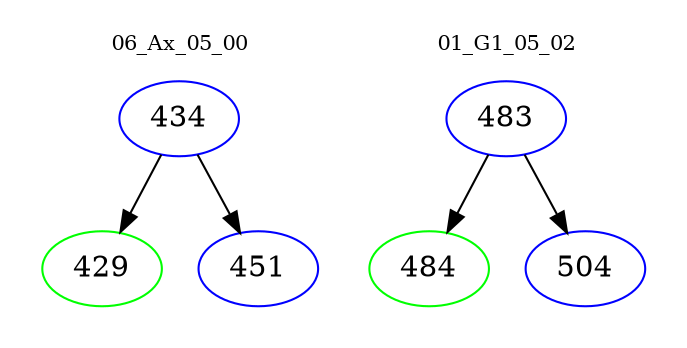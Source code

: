 digraph{
subgraph cluster_0 {
color = white
label = "06_Ax_05_00";
fontsize=10;
T0_434 [label="434", color="blue"]
T0_434 -> T0_429 [color="black"]
T0_429 [label="429", color="green"]
T0_434 -> T0_451 [color="black"]
T0_451 [label="451", color="blue"]
}
subgraph cluster_1 {
color = white
label = "01_G1_05_02";
fontsize=10;
T1_483 [label="483", color="blue"]
T1_483 -> T1_484 [color="black"]
T1_484 [label="484", color="green"]
T1_483 -> T1_504 [color="black"]
T1_504 [label="504", color="blue"]
}
}
